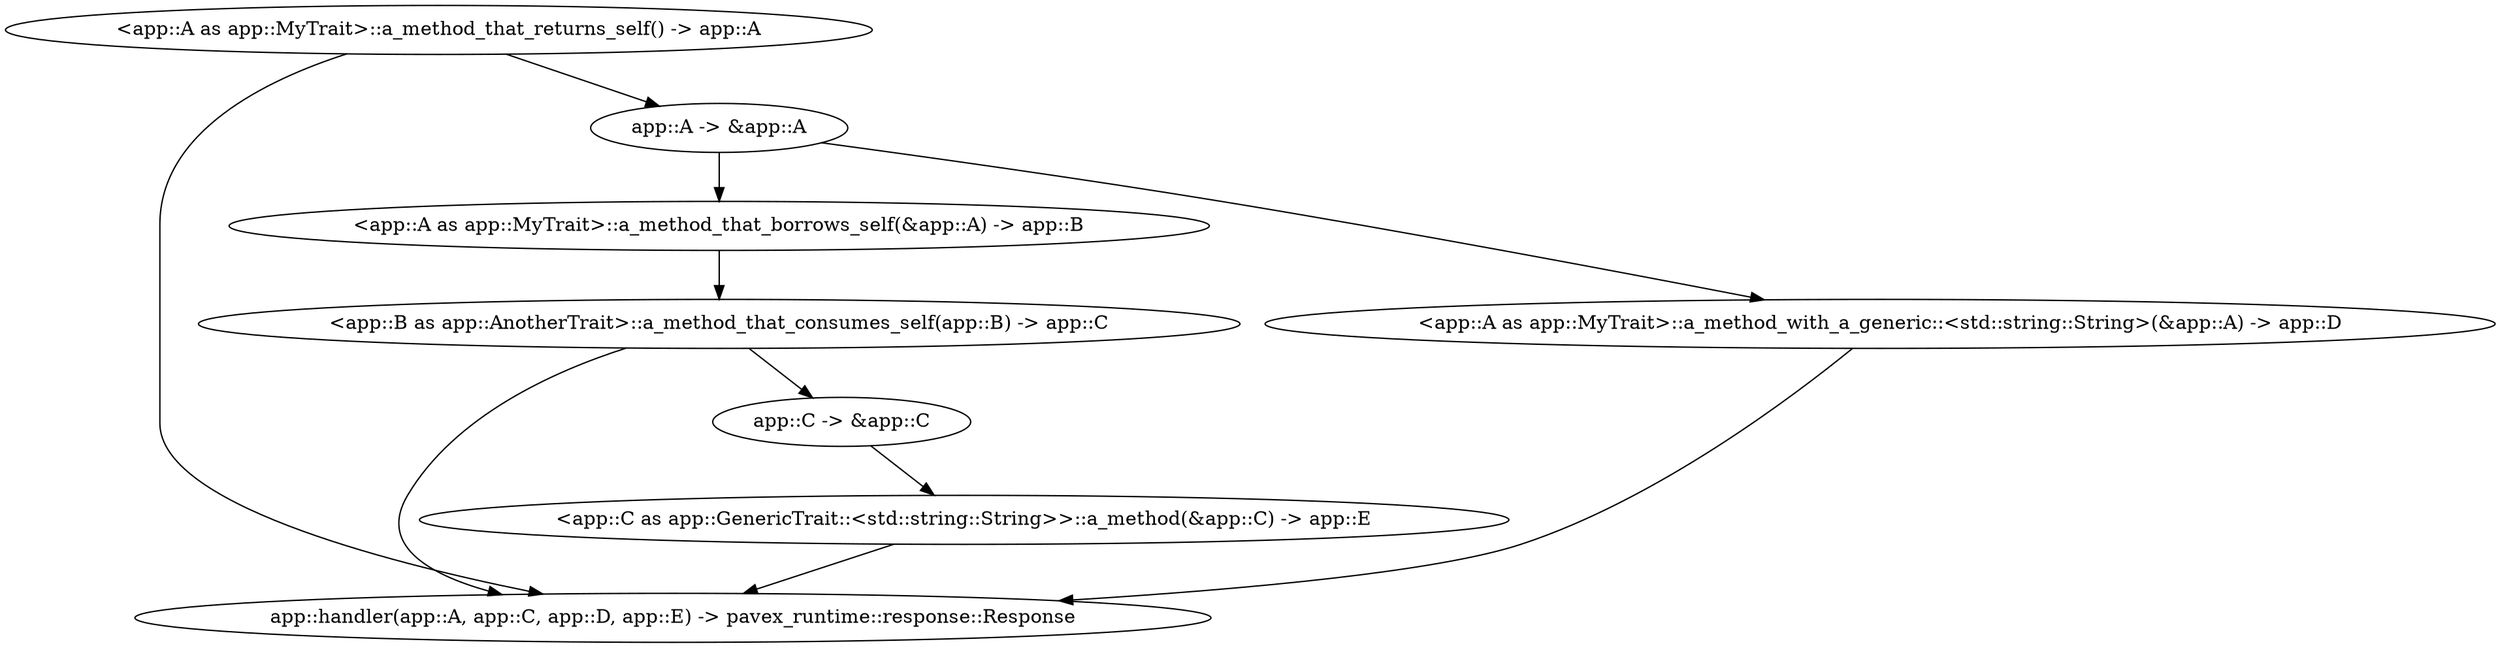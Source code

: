 digraph "/home" {
    0 [ label = "app::handler(app::A, app::C, app::D, app::E) -> pavex_runtime::response::Response"]
    1 [ label = "<app::C as app::GenericTrait::<std::string::String>>::a_method(&app::C) -> app::E"]
    2 [ label = "app::C -> &app::C"]
    3 [ label = "<app::B as app::AnotherTrait>::a_method_that_consumes_self(app::B) -> app::C"]
    4 [ label = "<app::A as app::MyTrait>::a_method_that_borrows_self(&app::A) -> app::B"]
    5 [ label = "app::A -> &app::A"]
    6 [ label = "<app::A as app::MyTrait>::a_method_that_returns_self() -> app::A"]
    7 [ label = "<app::A as app::MyTrait>::a_method_with_a_generic::<std::string::String>(&app::A) -> app::D"]
    1 -> 0 [ ]
    2 -> 1 [ ]
    3 -> 2 [ ]
    4 -> 3 [ ]
    5 -> 4 [ ]
    6 -> 5 [ ]
    7 -> 0 [ ]
    5 -> 7 [ ]
    3 -> 0 [ ]
    6 -> 0 [ ]
}
digraph app_state {
    0 [ label = "crate::ApplicationState() -> crate::ApplicationState"]
}